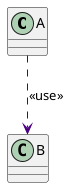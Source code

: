 {
  "sha1": "6j4ap5gkciahafhaxqckis0cydth5gc",
  "insertion": {
    "when": "2024-05-30T20:48:20.970Z",
    "user": "plantuml@gmail.com"
  }
}
@startuml

!define ARROR_USE_COLOR             #Indigo
!define genArrowUse(x,y,arr='..>')            "x" arr "y"       ARROR_USE_COLOR           : <<use>>

genArrowUse(A,B)

@enduml
